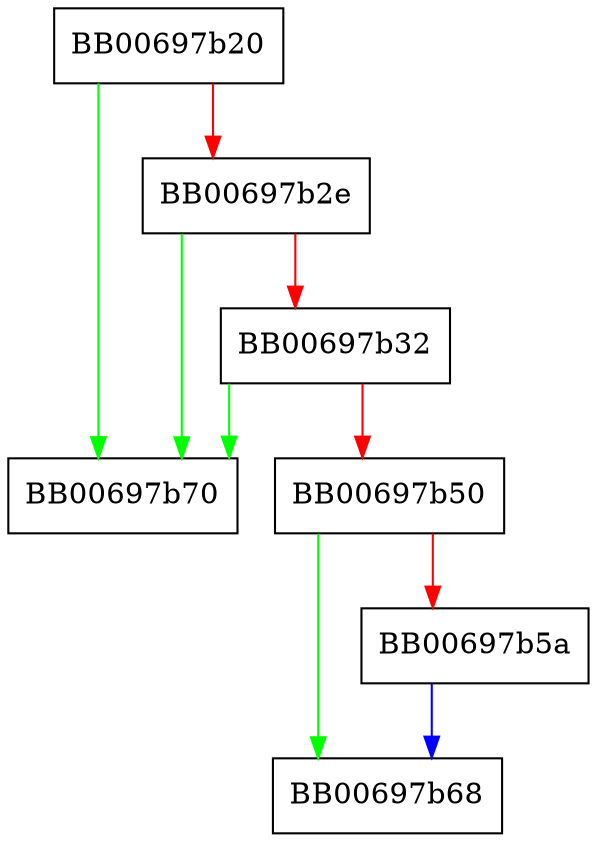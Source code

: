 digraph aes256gcm_dupctx {
  node [shape="box"];
  graph [splines=ortho];
  BB00697b20 -> BB00697b70 [color="green"];
  BB00697b20 -> BB00697b2e [color="red"];
  BB00697b2e -> BB00697b70 [color="green"];
  BB00697b2e -> BB00697b32 [color="red"];
  BB00697b32 -> BB00697b70 [color="green"];
  BB00697b32 -> BB00697b50 [color="red"];
  BB00697b50 -> BB00697b68 [color="green"];
  BB00697b50 -> BB00697b5a [color="red"];
  BB00697b5a -> BB00697b68 [color="blue"];
}